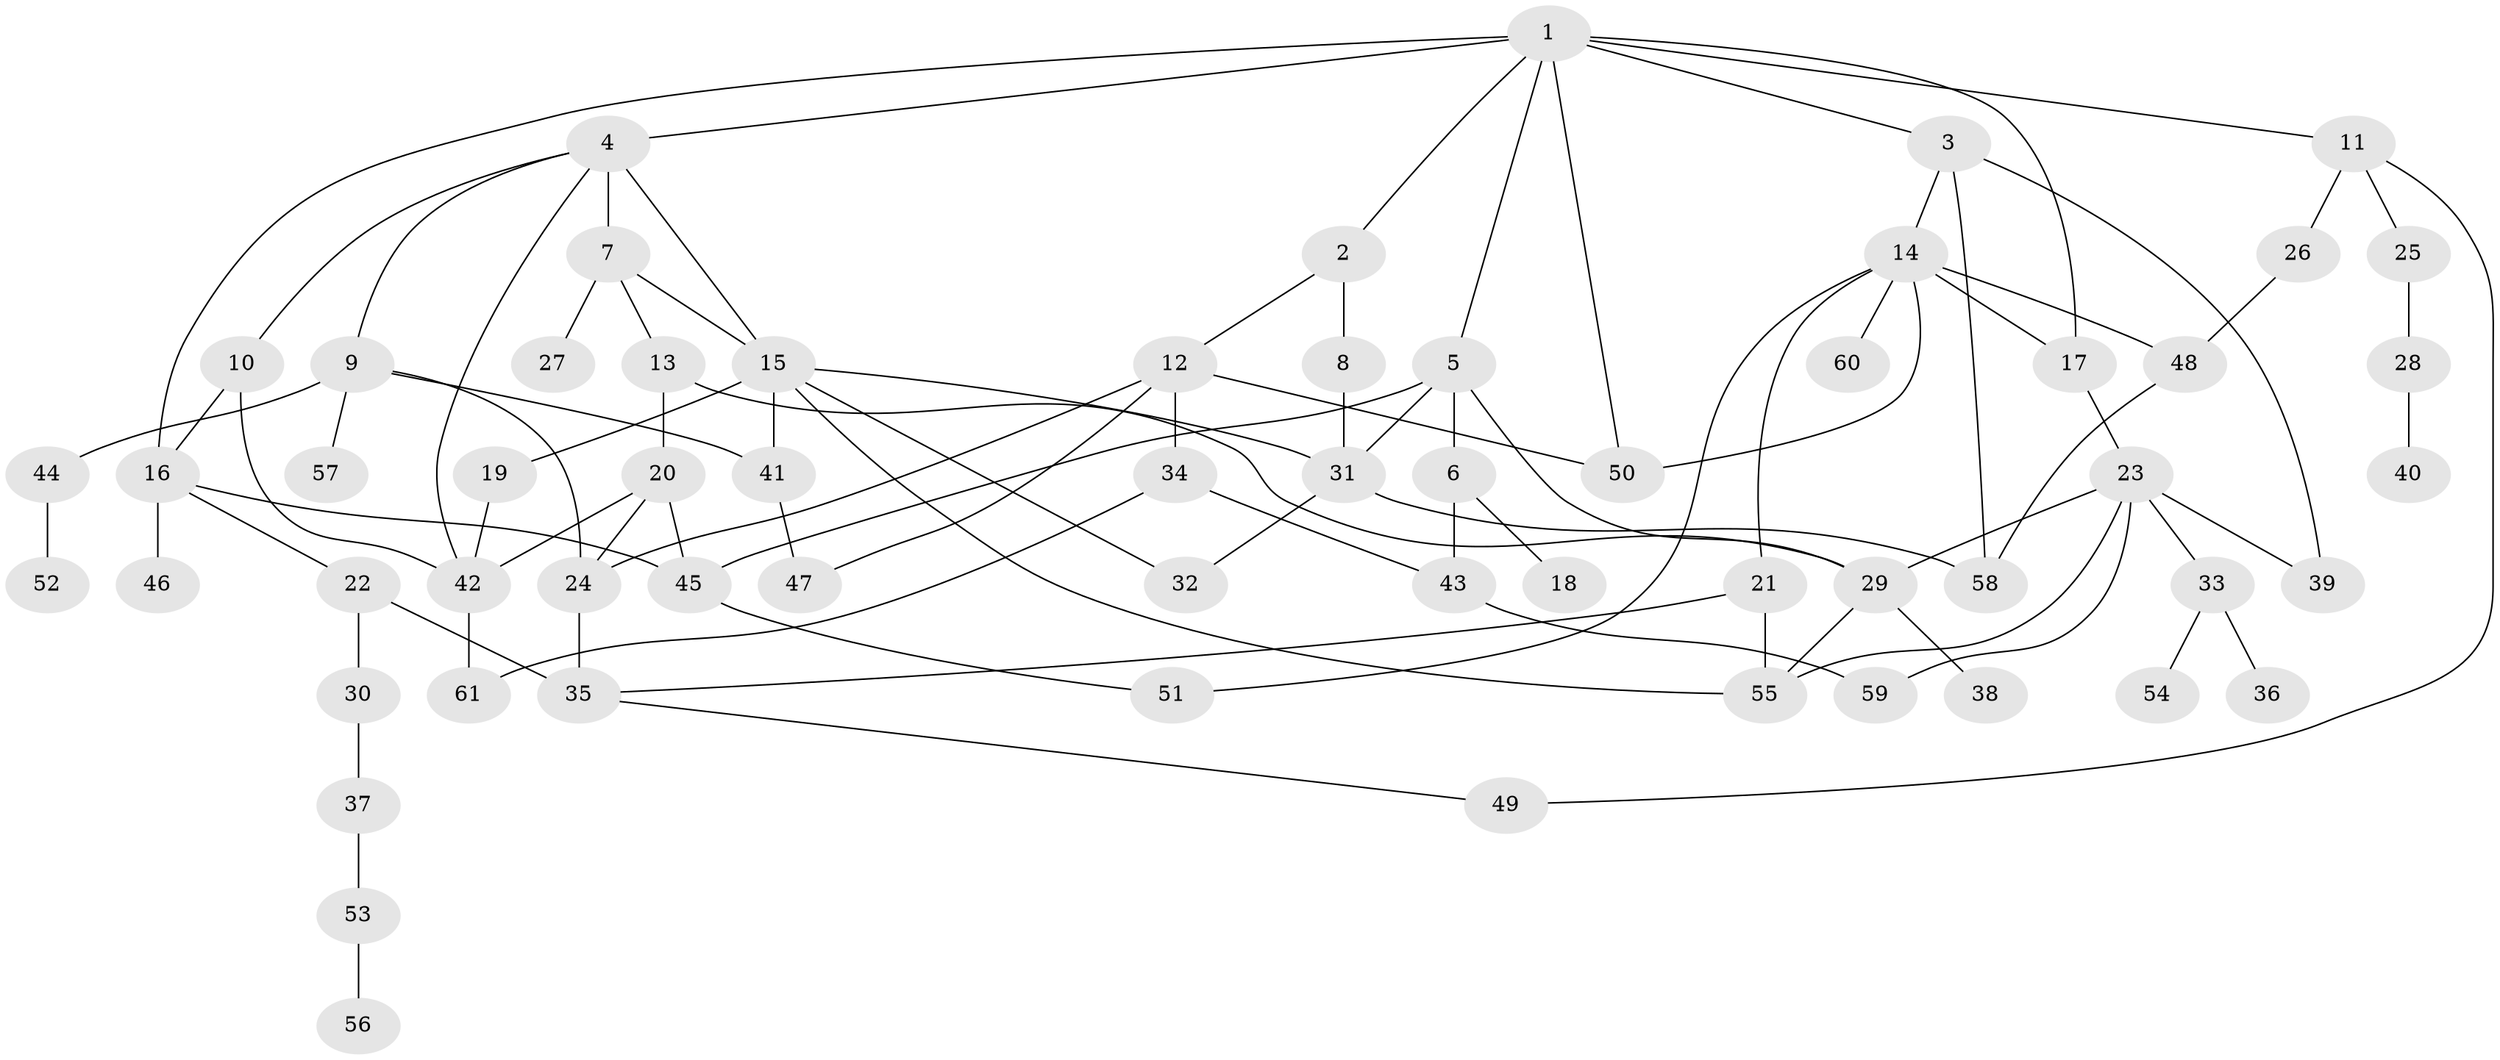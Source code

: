 // original degree distribution, {9: 0.008264462809917356, 4: 0.11570247933884298, 6: 0.049586776859504134, 7: 0.008264462809917356, 1: 0.3140495867768595, 2: 0.24793388429752067, 3: 0.2066115702479339, 5: 0.04132231404958678, 8: 0.008264462809917356}
// Generated by graph-tools (version 1.1) at 2025/48/03/04/25 22:48:38]
// undirected, 61 vertices, 93 edges
graph export_dot {
  node [color=gray90,style=filled];
  1;
  2;
  3;
  4;
  5;
  6;
  7;
  8;
  9;
  10;
  11;
  12;
  13;
  14;
  15;
  16;
  17;
  18;
  19;
  20;
  21;
  22;
  23;
  24;
  25;
  26;
  27;
  28;
  29;
  30;
  31;
  32;
  33;
  34;
  35;
  36;
  37;
  38;
  39;
  40;
  41;
  42;
  43;
  44;
  45;
  46;
  47;
  48;
  49;
  50;
  51;
  52;
  53;
  54;
  55;
  56;
  57;
  58;
  59;
  60;
  61;
  1 -- 2 [weight=1.0];
  1 -- 3 [weight=1.0];
  1 -- 4 [weight=1.0];
  1 -- 5 [weight=1.0];
  1 -- 11 [weight=1.0];
  1 -- 16 [weight=1.0];
  1 -- 17 [weight=1.0];
  1 -- 50 [weight=1.0];
  2 -- 8 [weight=1.0];
  2 -- 12 [weight=1.0];
  3 -- 14 [weight=1.0];
  3 -- 39 [weight=1.0];
  3 -- 58 [weight=1.0];
  4 -- 7 [weight=2.0];
  4 -- 9 [weight=1.0];
  4 -- 10 [weight=1.0];
  4 -- 15 [weight=1.0];
  4 -- 42 [weight=1.0];
  5 -- 6 [weight=4.0];
  5 -- 29 [weight=1.0];
  5 -- 31 [weight=1.0];
  5 -- 45 [weight=1.0];
  6 -- 18 [weight=1.0];
  6 -- 43 [weight=1.0];
  7 -- 13 [weight=1.0];
  7 -- 15 [weight=1.0];
  7 -- 27 [weight=1.0];
  8 -- 31 [weight=1.0];
  9 -- 24 [weight=1.0];
  9 -- 41 [weight=1.0];
  9 -- 44 [weight=1.0];
  9 -- 57 [weight=1.0];
  10 -- 16 [weight=1.0];
  10 -- 42 [weight=1.0];
  11 -- 25 [weight=1.0];
  11 -- 26 [weight=1.0];
  11 -- 49 [weight=1.0];
  12 -- 24 [weight=1.0];
  12 -- 34 [weight=1.0];
  12 -- 47 [weight=1.0];
  12 -- 50 [weight=1.0];
  13 -- 20 [weight=2.0];
  13 -- 29 [weight=1.0];
  14 -- 17 [weight=1.0];
  14 -- 21 [weight=1.0];
  14 -- 48 [weight=1.0];
  14 -- 50 [weight=1.0];
  14 -- 51 [weight=1.0];
  14 -- 60 [weight=1.0];
  15 -- 19 [weight=1.0];
  15 -- 31 [weight=1.0];
  15 -- 32 [weight=1.0];
  15 -- 41 [weight=1.0];
  15 -- 55 [weight=1.0];
  16 -- 22 [weight=1.0];
  16 -- 45 [weight=1.0];
  16 -- 46 [weight=1.0];
  17 -- 23 [weight=1.0];
  19 -- 42 [weight=1.0];
  20 -- 24 [weight=1.0];
  20 -- 42 [weight=1.0];
  20 -- 45 [weight=1.0];
  21 -- 35 [weight=1.0];
  21 -- 55 [weight=3.0];
  22 -- 30 [weight=1.0];
  22 -- 35 [weight=1.0];
  23 -- 29 [weight=1.0];
  23 -- 33 [weight=1.0];
  23 -- 39 [weight=1.0];
  23 -- 55 [weight=2.0];
  23 -- 59 [weight=1.0];
  24 -- 35 [weight=1.0];
  25 -- 28 [weight=1.0];
  26 -- 48 [weight=1.0];
  28 -- 40 [weight=1.0];
  29 -- 38 [weight=1.0];
  29 -- 55 [weight=1.0];
  30 -- 37 [weight=1.0];
  31 -- 32 [weight=1.0];
  31 -- 58 [weight=1.0];
  33 -- 36 [weight=1.0];
  33 -- 54 [weight=1.0];
  34 -- 43 [weight=1.0];
  34 -- 61 [weight=1.0];
  35 -- 49 [weight=1.0];
  37 -- 53 [weight=1.0];
  41 -- 47 [weight=2.0];
  42 -- 61 [weight=1.0];
  43 -- 59 [weight=1.0];
  44 -- 52 [weight=1.0];
  45 -- 51 [weight=1.0];
  48 -- 58 [weight=1.0];
  53 -- 56 [weight=1.0];
}
